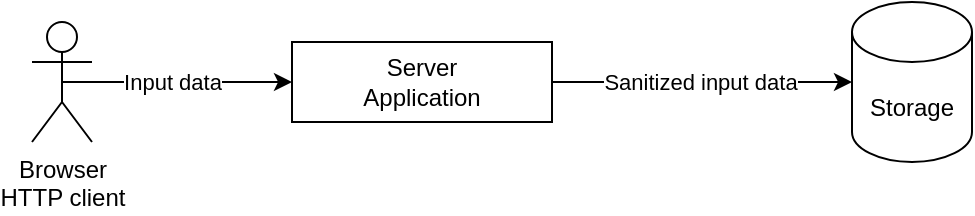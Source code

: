 <mxfile version="15.8.4" type="device"><diagram id="eHq-YDA43NaMGxyPF4Fi" name="Page-1"><mxGraphModel dx="1106" dy="997" grid="1" gridSize="10" guides="1" tooltips="1" connect="1" arrows="1" fold="1" page="1" pageScale="1" pageWidth="827" pageHeight="1169" math="0" shadow="0"><root><mxCell id="0"/><mxCell id="1" parent="0"/><mxCell id="L-NjWk58JusP0b1oVNYT-1" value="Server&lt;br&gt;Application" style="rounded=0;whiteSpace=wrap;html=1;" vertex="1" parent="1"><mxGeometry x="300" y="60" width="130" height="40" as="geometry"/></mxCell><mxCell id="L-NjWk58JusP0b1oVNYT-6" style="edgeStyle=orthogonalEdgeStyle;rounded=0;orthogonalLoop=1;jettySize=auto;html=1;exitX=0.5;exitY=0.5;exitDx=0;exitDy=0;exitPerimeter=0;" edge="1" parent="1" source="L-NjWk58JusP0b1oVNYT-2" target="L-NjWk58JusP0b1oVNYT-1"><mxGeometry relative="1" as="geometry"/></mxCell><mxCell id="L-NjWk58JusP0b1oVNYT-9" value="Input data" style="edgeLabel;html=1;align=center;verticalAlign=middle;resizable=0;points=[];" vertex="1" connectable="0" parent="L-NjWk58JusP0b1oVNYT-6"><mxGeometry x="-0.2" y="-4" relative="1" as="geometry"><mxPoint x="9" y="-4" as="offset"/></mxGeometry></mxCell><mxCell id="L-NjWk58JusP0b1oVNYT-2" value="Browser&lt;br&gt;HTTP client" style="shape=umlActor;verticalLabelPosition=bottom;verticalAlign=top;html=1;outlineConnect=0;" vertex="1" parent="1"><mxGeometry x="170" y="50" width="30" height="60" as="geometry"/></mxCell><mxCell id="L-NjWk58JusP0b1oVNYT-7" value="Storage" style="shape=cylinder3;whiteSpace=wrap;html=1;boundedLbl=1;backgroundOutline=1;size=15;" vertex="1" parent="1"><mxGeometry x="580" y="40" width="60" height="80" as="geometry"/></mxCell><mxCell id="L-NjWk58JusP0b1oVNYT-8" style="edgeStyle=orthogonalEdgeStyle;rounded=0;orthogonalLoop=1;jettySize=auto;html=1;exitX=1;exitY=0.5;exitDx=0;exitDy=0;entryX=0;entryY=0.5;entryDx=0;entryDy=0;entryPerimeter=0;" edge="1" parent="1" source="L-NjWk58JusP0b1oVNYT-1" target="L-NjWk58JusP0b1oVNYT-7"><mxGeometry relative="1" as="geometry"><mxPoint x="415" y="190" as="sourcePoint"/><mxPoint x="520" y="190" as="targetPoint"/></mxGeometry></mxCell><mxCell id="L-NjWk58JusP0b1oVNYT-10" value="Sanitized input data" style="edgeLabel;html=1;align=center;verticalAlign=middle;resizable=0;points=[];" vertex="1" connectable="0" parent="L-NjWk58JusP0b1oVNYT-8"><mxGeometry x="-0.018" y="-2" relative="1" as="geometry"><mxPoint y="-2" as="offset"/></mxGeometry></mxCell></root></mxGraphModel></diagram></mxfile>